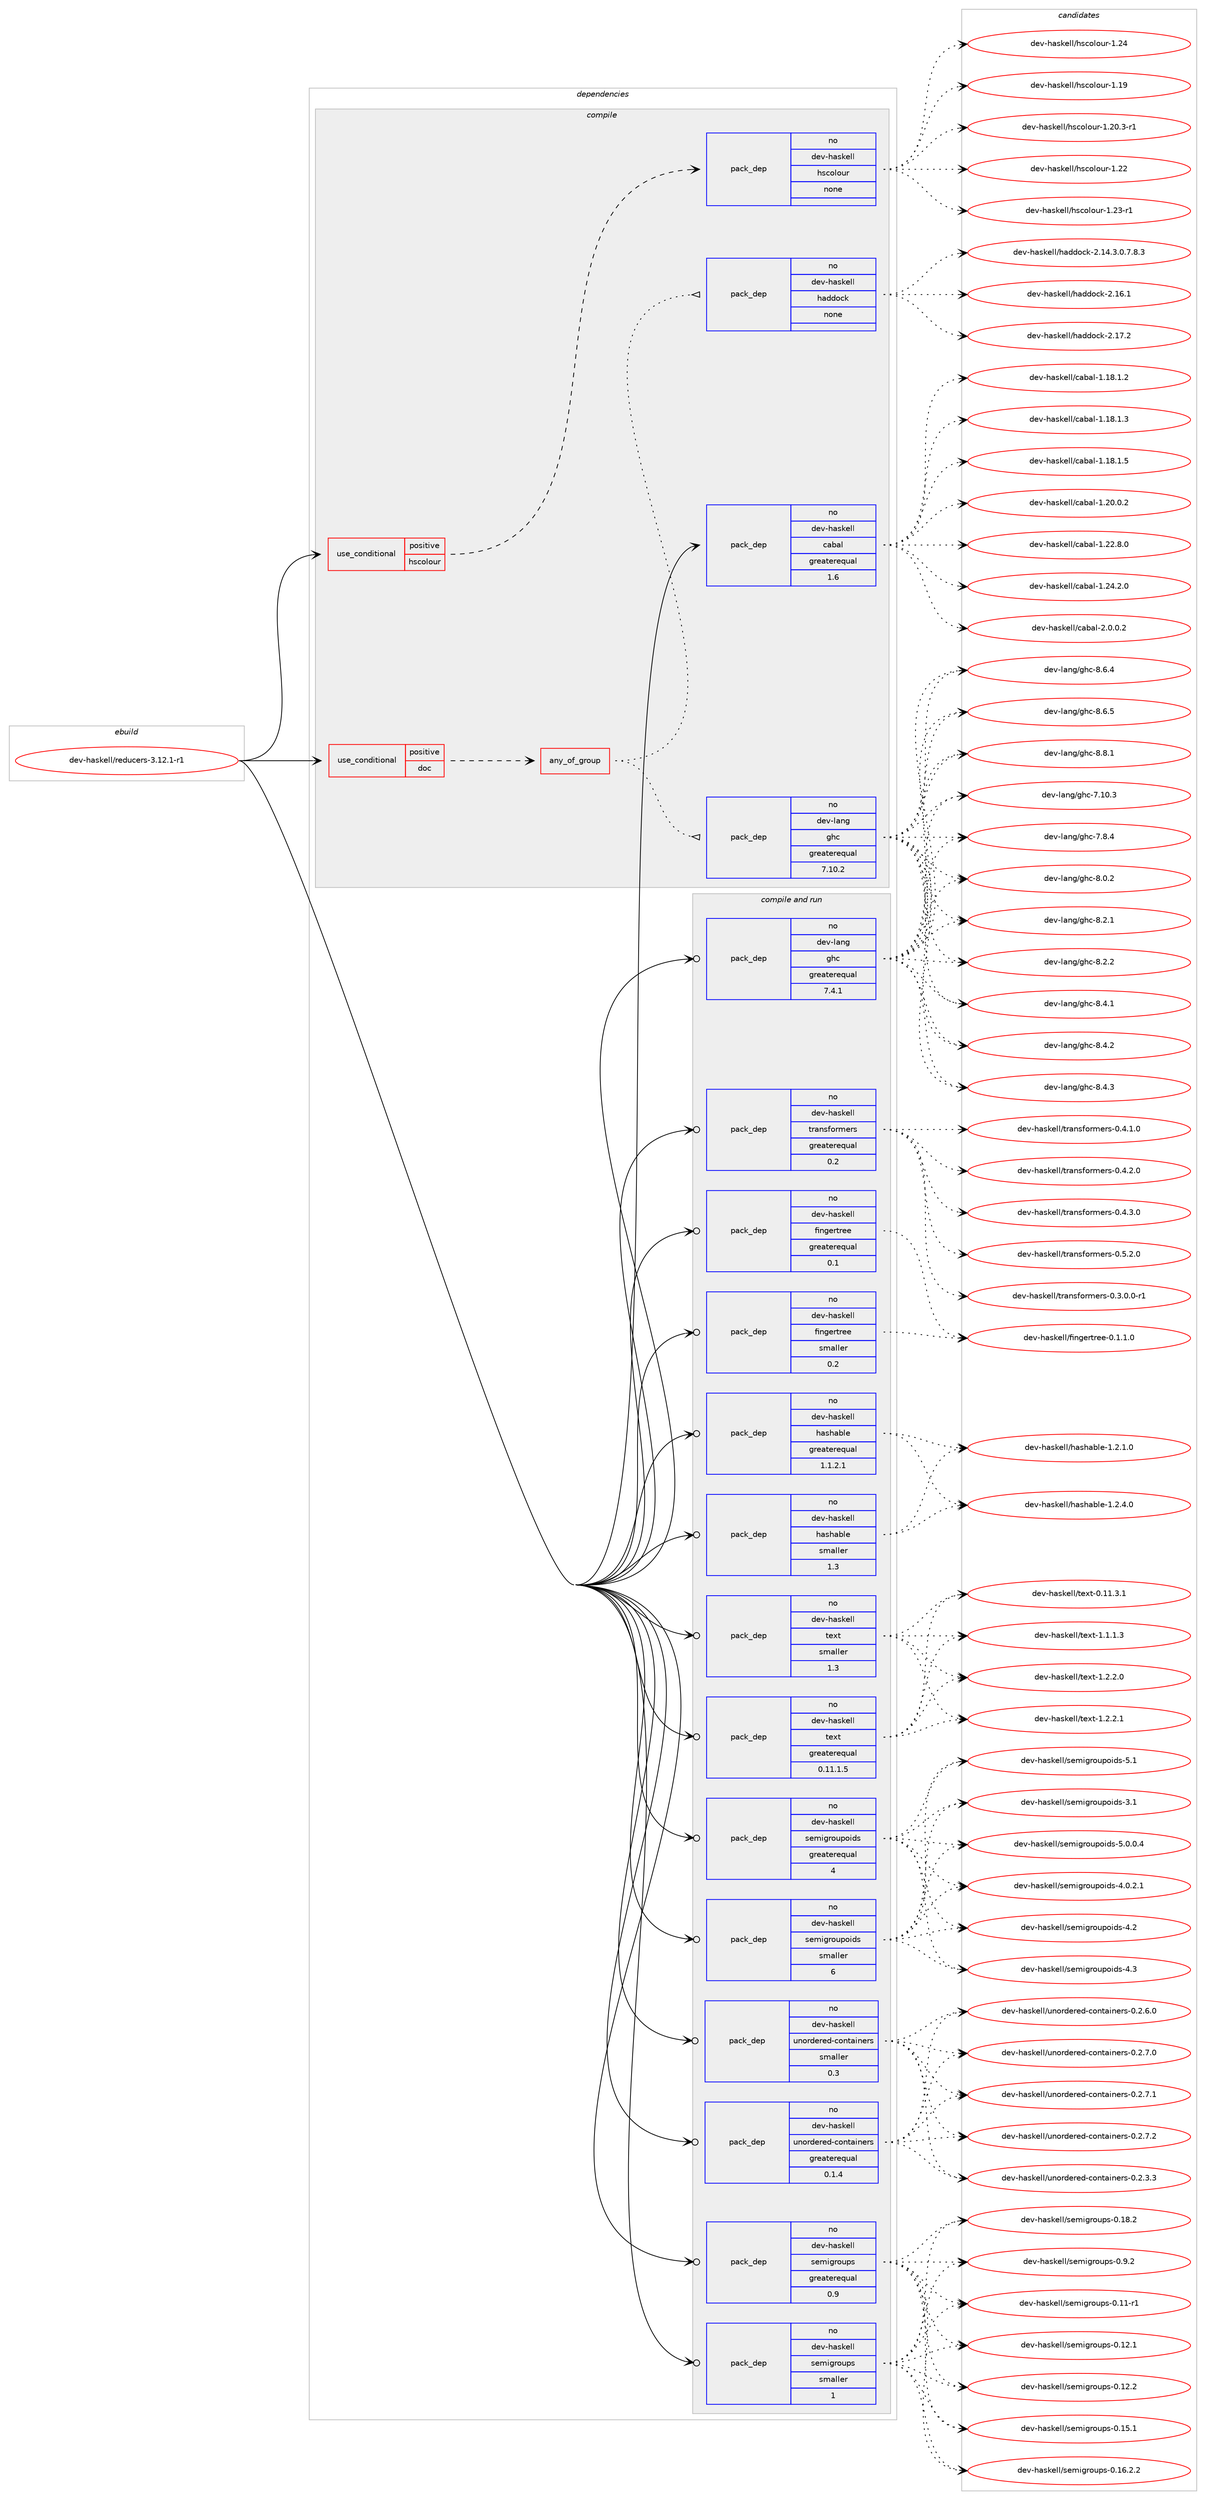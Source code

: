 digraph prolog {

# *************
# Graph options
# *************

newrank=true;
concentrate=true;
compound=true;
graph [rankdir=LR,fontname=Helvetica,fontsize=10,ranksep=1.5];#, ranksep=2.5, nodesep=0.2];
edge  [arrowhead=vee];
node  [fontname=Helvetica,fontsize=10];

# **********
# The ebuild
# **********

subgraph cluster_leftcol {
color=gray;
rank=same;
label=<<i>ebuild</i>>;
id [label="dev-haskell/reducers-3.12.1-r1", color=red, width=4, href="../dev-haskell/reducers-3.12.1-r1.svg"];
}

# ****************
# The dependencies
# ****************

subgraph cluster_midcol {
color=gray;
label=<<i>dependencies</i>>;
subgraph cluster_compile {
fillcolor="#eeeeee";
style=filled;
label=<<i>compile</i>>;
subgraph cond127321 {
dependency542446 [label=<<TABLE BORDER="0" CELLBORDER="1" CELLSPACING="0" CELLPADDING="4"><TR><TD ROWSPAN="3" CELLPADDING="10">use_conditional</TD></TR><TR><TD>positive</TD></TR><TR><TD>doc</TD></TR></TABLE>>, shape=none, color=red];
subgraph any10391 {
dependency542447 [label=<<TABLE BORDER="0" CELLBORDER="1" CELLSPACING="0" CELLPADDING="4"><TR><TD CELLPADDING="10">any_of_group</TD></TR></TABLE>>, shape=none, color=red];subgraph pack404377 {
dependency542448 [label=<<TABLE BORDER="0" CELLBORDER="1" CELLSPACING="0" CELLPADDING="4" WIDTH="220"><TR><TD ROWSPAN="6" CELLPADDING="30">pack_dep</TD></TR><TR><TD WIDTH="110">no</TD></TR><TR><TD>dev-haskell</TD></TR><TR><TD>haddock</TD></TR><TR><TD>none</TD></TR><TR><TD></TD></TR></TABLE>>, shape=none, color=blue];
}
dependency542447:e -> dependency542448:w [weight=20,style="dotted",arrowhead="oinv"];
subgraph pack404378 {
dependency542449 [label=<<TABLE BORDER="0" CELLBORDER="1" CELLSPACING="0" CELLPADDING="4" WIDTH="220"><TR><TD ROWSPAN="6" CELLPADDING="30">pack_dep</TD></TR><TR><TD WIDTH="110">no</TD></TR><TR><TD>dev-lang</TD></TR><TR><TD>ghc</TD></TR><TR><TD>greaterequal</TD></TR><TR><TD>7.10.2</TD></TR></TABLE>>, shape=none, color=blue];
}
dependency542447:e -> dependency542449:w [weight=20,style="dotted",arrowhead="oinv"];
}
dependency542446:e -> dependency542447:w [weight=20,style="dashed",arrowhead="vee"];
}
id:e -> dependency542446:w [weight=20,style="solid",arrowhead="vee"];
subgraph cond127322 {
dependency542450 [label=<<TABLE BORDER="0" CELLBORDER="1" CELLSPACING="0" CELLPADDING="4"><TR><TD ROWSPAN="3" CELLPADDING="10">use_conditional</TD></TR><TR><TD>positive</TD></TR><TR><TD>hscolour</TD></TR></TABLE>>, shape=none, color=red];
subgraph pack404379 {
dependency542451 [label=<<TABLE BORDER="0" CELLBORDER="1" CELLSPACING="0" CELLPADDING="4" WIDTH="220"><TR><TD ROWSPAN="6" CELLPADDING="30">pack_dep</TD></TR><TR><TD WIDTH="110">no</TD></TR><TR><TD>dev-haskell</TD></TR><TR><TD>hscolour</TD></TR><TR><TD>none</TD></TR><TR><TD></TD></TR></TABLE>>, shape=none, color=blue];
}
dependency542450:e -> dependency542451:w [weight=20,style="dashed",arrowhead="vee"];
}
id:e -> dependency542450:w [weight=20,style="solid",arrowhead="vee"];
subgraph pack404380 {
dependency542452 [label=<<TABLE BORDER="0" CELLBORDER="1" CELLSPACING="0" CELLPADDING="4" WIDTH="220"><TR><TD ROWSPAN="6" CELLPADDING="30">pack_dep</TD></TR><TR><TD WIDTH="110">no</TD></TR><TR><TD>dev-haskell</TD></TR><TR><TD>cabal</TD></TR><TR><TD>greaterequal</TD></TR><TR><TD>1.6</TD></TR></TABLE>>, shape=none, color=blue];
}
id:e -> dependency542452:w [weight=20,style="solid",arrowhead="vee"];
}
subgraph cluster_compileandrun {
fillcolor="#eeeeee";
style=filled;
label=<<i>compile and run</i>>;
subgraph pack404381 {
dependency542453 [label=<<TABLE BORDER="0" CELLBORDER="1" CELLSPACING="0" CELLPADDING="4" WIDTH="220"><TR><TD ROWSPAN="6" CELLPADDING="30">pack_dep</TD></TR><TR><TD WIDTH="110">no</TD></TR><TR><TD>dev-haskell</TD></TR><TR><TD>fingertree</TD></TR><TR><TD>greaterequal</TD></TR><TR><TD>0.1</TD></TR></TABLE>>, shape=none, color=blue];
}
id:e -> dependency542453:w [weight=20,style="solid",arrowhead="odotvee"];
subgraph pack404382 {
dependency542454 [label=<<TABLE BORDER="0" CELLBORDER="1" CELLSPACING="0" CELLPADDING="4" WIDTH="220"><TR><TD ROWSPAN="6" CELLPADDING="30">pack_dep</TD></TR><TR><TD WIDTH="110">no</TD></TR><TR><TD>dev-haskell</TD></TR><TR><TD>fingertree</TD></TR><TR><TD>smaller</TD></TR><TR><TD>0.2</TD></TR></TABLE>>, shape=none, color=blue];
}
id:e -> dependency542454:w [weight=20,style="solid",arrowhead="odotvee"];
subgraph pack404383 {
dependency542455 [label=<<TABLE BORDER="0" CELLBORDER="1" CELLSPACING="0" CELLPADDING="4" WIDTH="220"><TR><TD ROWSPAN="6" CELLPADDING="30">pack_dep</TD></TR><TR><TD WIDTH="110">no</TD></TR><TR><TD>dev-haskell</TD></TR><TR><TD>hashable</TD></TR><TR><TD>greaterequal</TD></TR><TR><TD>1.1.2.1</TD></TR></TABLE>>, shape=none, color=blue];
}
id:e -> dependency542455:w [weight=20,style="solid",arrowhead="odotvee"];
subgraph pack404384 {
dependency542456 [label=<<TABLE BORDER="0" CELLBORDER="1" CELLSPACING="0" CELLPADDING="4" WIDTH="220"><TR><TD ROWSPAN="6" CELLPADDING="30">pack_dep</TD></TR><TR><TD WIDTH="110">no</TD></TR><TR><TD>dev-haskell</TD></TR><TR><TD>hashable</TD></TR><TR><TD>smaller</TD></TR><TR><TD>1.3</TD></TR></TABLE>>, shape=none, color=blue];
}
id:e -> dependency542456:w [weight=20,style="solid",arrowhead="odotvee"];
subgraph pack404385 {
dependency542457 [label=<<TABLE BORDER="0" CELLBORDER="1" CELLSPACING="0" CELLPADDING="4" WIDTH="220"><TR><TD ROWSPAN="6" CELLPADDING="30">pack_dep</TD></TR><TR><TD WIDTH="110">no</TD></TR><TR><TD>dev-haskell</TD></TR><TR><TD>semigroupoids</TD></TR><TR><TD>greaterequal</TD></TR><TR><TD>4</TD></TR></TABLE>>, shape=none, color=blue];
}
id:e -> dependency542457:w [weight=20,style="solid",arrowhead="odotvee"];
subgraph pack404386 {
dependency542458 [label=<<TABLE BORDER="0" CELLBORDER="1" CELLSPACING="0" CELLPADDING="4" WIDTH="220"><TR><TD ROWSPAN="6" CELLPADDING="30">pack_dep</TD></TR><TR><TD WIDTH="110">no</TD></TR><TR><TD>dev-haskell</TD></TR><TR><TD>semigroupoids</TD></TR><TR><TD>smaller</TD></TR><TR><TD>6</TD></TR></TABLE>>, shape=none, color=blue];
}
id:e -> dependency542458:w [weight=20,style="solid",arrowhead="odotvee"];
subgraph pack404387 {
dependency542459 [label=<<TABLE BORDER="0" CELLBORDER="1" CELLSPACING="0" CELLPADDING="4" WIDTH="220"><TR><TD ROWSPAN="6" CELLPADDING="30">pack_dep</TD></TR><TR><TD WIDTH="110">no</TD></TR><TR><TD>dev-haskell</TD></TR><TR><TD>semigroups</TD></TR><TR><TD>greaterequal</TD></TR><TR><TD>0.9</TD></TR></TABLE>>, shape=none, color=blue];
}
id:e -> dependency542459:w [weight=20,style="solid",arrowhead="odotvee"];
subgraph pack404388 {
dependency542460 [label=<<TABLE BORDER="0" CELLBORDER="1" CELLSPACING="0" CELLPADDING="4" WIDTH="220"><TR><TD ROWSPAN="6" CELLPADDING="30">pack_dep</TD></TR><TR><TD WIDTH="110">no</TD></TR><TR><TD>dev-haskell</TD></TR><TR><TD>semigroups</TD></TR><TR><TD>smaller</TD></TR><TR><TD>1</TD></TR></TABLE>>, shape=none, color=blue];
}
id:e -> dependency542460:w [weight=20,style="solid",arrowhead="odotvee"];
subgraph pack404389 {
dependency542461 [label=<<TABLE BORDER="0" CELLBORDER="1" CELLSPACING="0" CELLPADDING="4" WIDTH="220"><TR><TD ROWSPAN="6" CELLPADDING="30">pack_dep</TD></TR><TR><TD WIDTH="110">no</TD></TR><TR><TD>dev-haskell</TD></TR><TR><TD>text</TD></TR><TR><TD>greaterequal</TD></TR><TR><TD>0.11.1.5</TD></TR></TABLE>>, shape=none, color=blue];
}
id:e -> dependency542461:w [weight=20,style="solid",arrowhead="odotvee"];
subgraph pack404390 {
dependency542462 [label=<<TABLE BORDER="0" CELLBORDER="1" CELLSPACING="0" CELLPADDING="4" WIDTH="220"><TR><TD ROWSPAN="6" CELLPADDING="30">pack_dep</TD></TR><TR><TD WIDTH="110">no</TD></TR><TR><TD>dev-haskell</TD></TR><TR><TD>text</TD></TR><TR><TD>smaller</TD></TR><TR><TD>1.3</TD></TR></TABLE>>, shape=none, color=blue];
}
id:e -> dependency542462:w [weight=20,style="solid",arrowhead="odotvee"];
subgraph pack404391 {
dependency542463 [label=<<TABLE BORDER="0" CELLBORDER="1" CELLSPACING="0" CELLPADDING="4" WIDTH="220"><TR><TD ROWSPAN="6" CELLPADDING="30">pack_dep</TD></TR><TR><TD WIDTH="110">no</TD></TR><TR><TD>dev-haskell</TD></TR><TR><TD>transformers</TD></TR><TR><TD>greaterequal</TD></TR><TR><TD>0.2</TD></TR></TABLE>>, shape=none, color=blue];
}
id:e -> dependency542463:w [weight=20,style="solid",arrowhead="odotvee"];
subgraph pack404392 {
dependency542464 [label=<<TABLE BORDER="0" CELLBORDER="1" CELLSPACING="0" CELLPADDING="4" WIDTH="220"><TR><TD ROWSPAN="6" CELLPADDING="30">pack_dep</TD></TR><TR><TD WIDTH="110">no</TD></TR><TR><TD>dev-haskell</TD></TR><TR><TD>unordered-containers</TD></TR><TR><TD>greaterequal</TD></TR><TR><TD>0.1.4</TD></TR></TABLE>>, shape=none, color=blue];
}
id:e -> dependency542464:w [weight=20,style="solid",arrowhead="odotvee"];
subgraph pack404393 {
dependency542465 [label=<<TABLE BORDER="0" CELLBORDER="1" CELLSPACING="0" CELLPADDING="4" WIDTH="220"><TR><TD ROWSPAN="6" CELLPADDING="30">pack_dep</TD></TR><TR><TD WIDTH="110">no</TD></TR><TR><TD>dev-haskell</TD></TR><TR><TD>unordered-containers</TD></TR><TR><TD>smaller</TD></TR><TR><TD>0.3</TD></TR></TABLE>>, shape=none, color=blue];
}
id:e -> dependency542465:w [weight=20,style="solid",arrowhead="odotvee"];
subgraph pack404394 {
dependency542466 [label=<<TABLE BORDER="0" CELLBORDER="1" CELLSPACING="0" CELLPADDING="4" WIDTH="220"><TR><TD ROWSPAN="6" CELLPADDING="30">pack_dep</TD></TR><TR><TD WIDTH="110">no</TD></TR><TR><TD>dev-lang</TD></TR><TR><TD>ghc</TD></TR><TR><TD>greaterequal</TD></TR><TR><TD>7.4.1</TD></TR></TABLE>>, shape=none, color=blue];
}
id:e -> dependency542466:w [weight=20,style="solid",arrowhead="odotvee"];
}
subgraph cluster_run {
fillcolor="#eeeeee";
style=filled;
label=<<i>run</i>>;
}
}

# **************
# The candidates
# **************

subgraph cluster_choices {
rank=same;
color=gray;
label=<<i>candidates</i>>;

subgraph choice404377 {
color=black;
nodesep=1;
choice1001011184510497115107101108108471049710010011199107455046495246514648465546564651 [label="dev-haskell/haddock-2.14.3.0.7.8.3", color=red, width=4,href="../dev-haskell/haddock-2.14.3.0.7.8.3.svg"];
choice100101118451049711510710110810847104971001001119910745504649544649 [label="dev-haskell/haddock-2.16.1", color=red, width=4,href="../dev-haskell/haddock-2.16.1.svg"];
choice100101118451049711510710110810847104971001001119910745504649554650 [label="dev-haskell/haddock-2.17.2", color=red, width=4,href="../dev-haskell/haddock-2.17.2.svg"];
dependency542448:e -> choice1001011184510497115107101108108471049710010011199107455046495246514648465546564651:w [style=dotted,weight="100"];
dependency542448:e -> choice100101118451049711510710110810847104971001001119910745504649544649:w [style=dotted,weight="100"];
dependency542448:e -> choice100101118451049711510710110810847104971001001119910745504649554650:w [style=dotted,weight="100"];
}
subgraph choice404378 {
color=black;
nodesep=1;
choice1001011184510897110103471031049945554649484651 [label="dev-lang/ghc-7.10.3", color=red, width=4,href="../dev-lang/ghc-7.10.3.svg"];
choice10010111845108971101034710310499455546564652 [label="dev-lang/ghc-7.8.4", color=red, width=4,href="../dev-lang/ghc-7.8.4.svg"];
choice10010111845108971101034710310499455646484650 [label="dev-lang/ghc-8.0.2", color=red, width=4,href="../dev-lang/ghc-8.0.2.svg"];
choice10010111845108971101034710310499455646504649 [label="dev-lang/ghc-8.2.1", color=red, width=4,href="../dev-lang/ghc-8.2.1.svg"];
choice10010111845108971101034710310499455646504650 [label="dev-lang/ghc-8.2.2", color=red, width=4,href="../dev-lang/ghc-8.2.2.svg"];
choice10010111845108971101034710310499455646524649 [label="dev-lang/ghc-8.4.1", color=red, width=4,href="../dev-lang/ghc-8.4.1.svg"];
choice10010111845108971101034710310499455646524650 [label="dev-lang/ghc-8.4.2", color=red, width=4,href="../dev-lang/ghc-8.4.2.svg"];
choice10010111845108971101034710310499455646524651 [label="dev-lang/ghc-8.4.3", color=red, width=4,href="../dev-lang/ghc-8.4.3.svg"];
choice10010111845108971101034710310499455646544652 [label="dev-lang/ghc-8.6.4", color=red, width=4,href="../dev-lang/ghc-8.6.4.svg"];
choice10010111845108971101034710310499455646544653 [label="dev-lang/ghc-8.6.5", color=red, width=4,href="../dev-lang/ghc-8.6.5.svg"];
choice10010111845108971101034710310499455646564649 [label="dev-lang/ghc-8.8.1", color=red, width=4,href="../dev-lang/ghc-8.8.1.svg"];
dependency542449:e -> choice1001011184510897110103471031049945554649484651:w [style=dotted,weight="100"];
dependency542449:e -> choice10010111845108971101034710310499455546564652:w [style=dotted,weight="100"];
dependency542449:e -> choice10010111845108971101034710310499455646484650:w [style=dotted,weight="100"];
dependency542449:e -> choice10010111845108971101034710310499455646504649:w [style=dotted,weight="100"];
dependency542449:e -> choice10010111845108971101034710310499455646504650:w [style=dotted,weight="100"];
dependency542449:e -> choice10010111845108971101034710310499455646524649:w [style=dotted,weight="100"];
dependency542449:e -> choice10010111845108971101034710310499455646524650:w [style=dotted,weight="100"];
dependency542449:e -> choice10010111845108971101034710310499455646524651:w [style=dotted,weight="100"];
dependency542449:e -> choice10010111845108971101034710310499455646544652:w [style=dotted,weight="100"];
dependency542449:e -> choice10010111845108971101034710310499455646544653:w [style=dotted,weight="100"];
dependency542449:e -> choice10010111845108971101034710310499455646564649:w [style=dotted,weight="100"];
}
subgraph choice404379 {
color=black;
nodesep=1;
choice100101118451049711510710110810847104115991111081111171144549464957 [label="dev-haskell/hscolour-1.19", color=red, width=4,href="../dev-haskell/hscolour-1.19.svg"];
choice10010111845104971151071011081084710411599111108111117114454946504846514511449 [label="dev-haskell/hscolour-1.20.3-r1", color=red, width=4,href="../dev-haskell/hscolour-1.20.3-r1.svg"];
choice100101118451049711510710110810847104115991111081111171144549465050 [label="dev-haskell/hscolour-1.22", color=red, width=4,href="../dev-haskell/hscolour-1.22.svg"];
choice1001011184510497115107101108108471041159911110811111711445494650514511449 [label="dev-haskell/hscolour-1.23-r1", color=red, width=4,href="../dev-haskell/hscolour-1.23-r1.svg"];
choice100101118451049711510710110810847104115991111081111171144549465052 [label="dev-haskell/hscolour-1.24", color=red, width=4,href="../dev-haskell/hscolour-1.24.svg"];
dependency542451:e -> choice100101118451049711510710110810847104115991111081111171144549464957:w [style=dotted,weight="100"];
dependency542451:e -> choice10010111845104971151071011081084710411599111108111117114454946504846514511449:w [style=dotted,weight="100"];
dependency542451:e -> choice100101118451049711510710110810847104115991111081111171144549465050:w [style=dotted,weight="100"];
dependency542451:e -> choice1001011184510497115107101108108471041159911110811111711445494650514511449:w [style=dotted,weight="100"];
dependency542451:e -> choice100101118451049711510710110810847104115991111081111171144549465052:w [style=dotted,weight="100"];
}
subgraph choice404380 {
color=black;
nodesep=1;
choice10010111845104971151071011081084799979897108454946495646494650 [label="dev-haskell/cabal-1.18.1.2", color=red, width=4,href="../dev-haskell/cabal-1.18.1.2.svg"];
choice10010111845104971151071011081084799979897108454946495646494651 [label="dev-haskell/cabal-1.18.1.3", color=red, width=4,href="../dev-haskell/cabal-1.18.1.3.svg"];
choice10010111845104971151071011081084799979897108454946495646494653 [label="dev-haskell/cabal-1.18.1.5", color=red, width=4,href="../dev-haskell/cabal-1.18.1.5.svg"];
choice10010111845104971151071011081084799979897108454946504846484650 [label="dev-haskell/cabal-1.20.0.2", color=red, width=4,href="../dev-haskell/cabal-1.20.0.2.svg"];
choice10010111845104971151071011081084799979897108454946505046564648 [label="dev-haskell/cabal-1.22.8.0", color=red, width=4,href="../dev-haskell/cabal-1.22.8.0.svg"];
choice10010111845104971151071011081084799979897108454946505246504648 [label="dev-haskell/cabal-1.24.2.0", color=red, width=4,href="../dev-haskell/cabal-1.24.2.0.svg"];
choice100101118451049711510710110810847999798971084550464846484650 [label="dev-haskell/cabal-2.0.0.2", color=red, width=4,href="../dev-haskell/cabal-2.0.0.2.svg"];
dependency542452:e -> choice10010111845104971151071011081084799979897108454946495646494650:w [style=dotted,weight="100"];
dependency542452:e -> choice10010111845104971151071011081084799979897108454946495646494651:w [style=dotted,weight="100"];
dependency542452:e -> choice10010111845104971151071011081084799979897108454946495646494653:w [style=dotted,weight="100"];
dependency542452:e -> choice10010111845104971151071011081084799979897108454946504846484650:w [style=dotted,weight="100"];
dependency542452:e -> choice10010111845104971151071011081084799979897108454946505046564648:w [style=dotted,weight="100"];
dependency542452:e -> choice10010111845104971151071011081084799979897108454946505246504648:w [style=dotted,weight="100"];
dependency542452:e -> choice100101118451049711510710110810847999798971084550464846484650:w [style=dotted,weight="100"];
}
subgraph choice404381 {
color=black;
nodesep=1;
choice1001011184510497115107101108108471021051101031011141161141011014548464946494648 [label="dev-haskell/fingertree-0.1.1.0", color=red, width=4,href="../dev-haskell/fingertree-0.1.1.0.svg"];
dependency542453:e -> choice1001011184510497115107101108108471021051101031011141161141011014548464946494648:w [style=dotted,weight="100"];
}
subgraph choice404382 {
color=black;
nodesep=1;
choice1001011184510497115107101108108471021051101031011141161141011014548464946494648 [label="dev-haskell/fingertree-0.1.1.0", color=red, width=4,href="../dev-haskell/fingertree-0.1.1.0.svg"];
dependency542454:e -> choice1001011184510497115107101108108471021051101031011141161141011014548464946494648:w [style=dotted,weight="100"];
}
subgraph choice404383 {
color=black;
nodesep=1;
choice1001011184510497115107101108108471049711510497981081014549465046494648 [label="dev-haskell/hashable-1.2.1.0", color=red, width=4,href="../dev-haskell/hashable-1.2.1.0.svg"];
choice1001011184510497115107101108108471049711510497981081014549465046524648 [label="dev-haskell/hashable-1.2.4.0", color=red, width=4,href="../dev-haskell/hashable-1.2.4.0.svg"];
dependency542455:e -> choice1001011184510497115107101108108471049711510497981081014549465046494648:w [style=dotted,weight="100"];
dependency542455:e -> choice1001011184510497115107101108108471049711510497981081014549465046524648:w [style=dotted,weight="100"];
}
subgraph choice404384 {
color=black;
nodesep=1;
choice1001011184510497115107101108108471049711510497981081014549465046494648 [label="dev-haskell/hashable-1.2.1.0", color=red, width=4,href="../dev-haskell/hashable-1.2.1.0.svg"];
choice1001011184510497115107101108108471049711510497981081014549465046524648 [label="dev-haskell/hashable-1.2.4.0", color=red, width=4,href="../dev-haskell/hashable-1.2.4.0.svg"];
dependency542456:e -> choice1001011184510497115107101108108471049711510497981081014549465046494648:w [style=dotted,weight="100"];
dependency542456:e -> choice1001011184510497115107101108108471049711510497981081014549465046524648:w [style=dotted,weight="100"];
}
subgraph choice404385 {
color=black;
nodesep=1;
choice10010111845104971151071011081084711510110910510311411111711211110510011545514649 [label="dev-haskell/semigroupoids-3.1", color=red, width=4,href="../dev-haskell/semigroupoids-3.1.svg"];
choice1001011184510497115107101108108471151011091051031141111171121111051001154552464846504649 [label="dev-haskell/semigroupoids-4.0.2.1", color=red, width=4,href="../dev-haskell/semigroupoids-4.0.2.1.svg"];
choice10010111845104971151071011081084711510110910510311411111711211110510011545524650 [label="dev-haskell/semigroupoids-4.2", color=red, width=4,href="../dev-haskell/semigroupoids-4.2.svg"];
choice10010111845104971151071011081084711510110910510311411111711211110510011545524651 [label="dev-haskell/semigroupoids-4.3", color=red, width=4,href="../dev-haskell/semigroupoids-4.3.svg"];
choice1001011184510497115107101108108471151011091051031141111171121111051001154553464846484652 [label="dev-haskell/semigroupoids-5.0.0.4", color=red, width=4,href="../dev-haskell/semigroupoids-5.0.0.4.svg"];
choice10010111845104971151071011081084711510110910510311411111711211110510011545534649 [label="dev-haskell/semigroupoids-5.1", color=red, width=4,href="../dev-haskell/semigroupoids-5.1.svg"];
dependency542457:e -> choice10010111845104971151071011081084711510110910510311411111711211110510011545514649:w [style=dotted,weight="100"];
dependency542457:e -> choice1001011184510497115107101108108471151011091051031141111171121111051001154552464846504649:w [style=dotted,weight="100"];
dependency542457:e -> choice10010111845104971151071011081084711510110910510311411111711211110510011545524650:w [style=dotted,weight="100"];
dependency542457:e -> choice10010111845104971151071011081084711510110910510311411111711211110510011545524651:w [style=dotted,weight="100"];
dependency542457:e -> choice1001011184510497115107101108108471151011091051031141111171121111051001154553464846484652:w [style=dotted,weight="100"];
dependency542457:e -> choice10010111845104971151071011081084711510110910510311411111711211110510011545534649:w [style=dotted,weight="100"];
}
subgraph choice404386 {
color=black;
nodesep=1;
choice10010111845104971151071011081084711510110910510311411111711211110510011545514649 [label="dev-haskell/semigroupoids-3.1", color=red, width=4,href="../dev-haskell/semigroupoids-3.1.svg"];
choice1001011184510497115107101108108471151011091051031141111171121111051001154552464846504649 [label="dev-haskell/semigroupoids-4.0.2.1", color=red, width=4,href="../dev-haskell/semigroupoids-4.0.2.1.svg"];
choice10010111845104971151071011081084711510110910510311411111711211110510011545524650 [label="dev-haskell/semigroupoids-4.2", color=red, width=4,href="../dev-haskell/semigroupoids-4.2.svg"];
choice10010111845104971151071011081084711510110910510311411111711211110510011545524651 [label="dev-haskell/semigroupoids-4.3", color=red, width=4,href="../dev-haskell/semigroupoids-4.3.svg"];
choice1001011184510497115107101108108471151011091051031141111171121111051001154553464846484652 [label="dev-haskell/semigroupoids-5.0.0.4", color=red, width=4,href="../dev-haskell/semigroupoids-5.0.0.4.svg"];
choice10010111845104971151071011081084711510110910510311411111711211110510011545534649 [label="dev-haskell/semigroupoids-5.1", color=red, width=4,href="../dev-haskell/semigroupoids-5.1.svg"];
dependency542458:e -> choice10010111845104971151071011081084711510110910510311411111711211110510011545514649:w [style=dotted,weight="100"];
dependency542458:e -> choice1001011184510497115107101108108471151011091051031141111171121111051001154552464846504649:w [style=dotted,weight="100"];
dependency542458:e -> choice10010111845104971151071011081084711510110910510311411111711211110510011545524650:w [style=dotted,weight="100"];
dependency542458:e -> choice10010111845104971151071011081084711510110910510311411111711211110510011545524651:w [style=dotted,weight="100"];
dependency542458:e -> choice1001011184510497115107101108108471151011091051031141111171121111051001154553464846484652:w [style=dotted,weight="100"];
dependency542458:e -> choice10010111845104971151071011081084711510110910510311411111711211110510011545534649:w [style=dotted,weight="100"];
}
subgraph choice404387 {
color=black;
nodesep=1;
choice10010111845104971151071011081084711510110910510311411111711211545484649494511449 [label="dev-haskell/semigroups-0.11-r1", color=red, width=4,href="../dev-haskell/semigroups-0.11-r1.svg"];
choice10010111845104971151071011081084711510110910510311411111711211545484649504649 [label="dev-haskell/semigroups-0.12.1", color=red, width=4,href="../dev-haskell/semigroups-0.12.1.svg"];
choice10010111845104971151071011081084711510110910510311411111711211545484649504650 [label="dev-haskell/semigroups-0.12.2", color=red, width=4,href="../dev-haskell/semigroups-0.12.2.svg"];
choice10010111845104971151071011081084711510110910510311411111711211545484649534649 [label="dev-haskell/semigroups-0.15.1", color=red, width=4,href="../dev-haskell/semigroups-0.15.1.svg"];
choice100101118451049711510710110810847115101109105103114111117112115454846495446504650 [label="dev-haskell/semigroups-0.16.2.2", color=red, width=4,href="../dev-haskell/semigroups-0.16.2.2.svg"];
choice10010111845104971151071011081084711510110910510311411111711211545484649564650 [label="dev-haskell/semigroups-0.18.2", color=red, width=4,href="../dev-haskell/semigroups-0.18.2.svg"];
choice100101118451049711510710110810847115101109105103114111117112115454846574650 [label="dev-haskell/semigroups-0.9.2", color=red, width=4,href="../dev-haskell/semigroups-0.9.2.svg"];
dependency542459:e -> choice10010111845104971151071011081084711510110910510311411111711211545484649494511449:w [style=dotted,weight="100"];
dependency542459:e -> choice10010111845104971151071011081084711510110910510311411111711211545484649504649:w [style=dotted,weight="100"];
dependency542459:e -> choice10010111845104971151071011081084711510110910510311411111711211545484649504650:w [style=dotted,weight="100"];
dependency542459:e -> choice10010111845104971151071011081084711510110910510311411111711211545484649534649:w [style=dotted,weight="100"];
dependency542459:e -> choice100101118451049711510710110810847115101109105103114111117112115454846495446504650:w [style=dotted,weight="100"];
dependency542459:e -> choice10010111845104971151071011081084711510110910510311411111711211545484649564650:w [style=dotted,weight="100"];
dependency542459:e -> choice100101118451049711510710110810847115101109105103114111117112115454846574650:w [style=dotted,weight="100"];
}
subgraph choice404388 {
color=black;
nodesep=1;
choice10010111845104971151071011081084711510110910510311411111711211545484649494511449 [label="dev-haskell/semigroups-0.11-r1", color=red, width=4,href="../dev-haskell/semigroups-0.11-r1.svg"];
choice10010111845104971151071011081084711510110910510311411111711211545484649504649 [label="dev-haskell/semigroups-0.12.1", color=red, width=4,href="../dev-haskell/semigroups-0.12.1.svg"];
choice10010111845104971151071011081084711510110910510311411111711211545484649504650 [label="dev-haskell/semigroups-0.12.2", color=red, width=4,href="../dev-haskell/semigroups-0.12.2.svg"];
choice10010111845104971151071011081084711510110910510311411111711211545484649534649 [label="dev-haskell/semigroups-0.15.1", color=red, width=4,href="../dev-haskell/semigroups-0.15.1.svg"];
choice100101118451049711510710110810847115101109105103114111117112115454846495446504650 [label="dev-haskell/semigroups-0.16.2.2", color=red, width=4,href="../dev-haskell/semigroups-0.16.2.2.svg"];
choice10010111845104971151071011081084711510110910510311411111711211545484649564650 [label="dev-haskell/semigroups-0.18.2", color=red, width=4,href="../dev-haskell/semigroups-0.18.2.svg"];
choice100101118451049711510710110810847115101109105103114111117112115454846574650 [label="dev-haskell/semigroups-0.9.2", color=red, width=4,href="../dev-haskell/semigroups-0.9.2.svg"];
dependency542460:e -> choice10010111845104971151071011081084711510110910510311411111711211545484649494511449:w [style=dotted,weight="100"];
dependency542460:e -> choice10010111845104971151071011081084711510110910510311411111711211545484649504649:w [style=dotted,weight="100"];
dependency542460:e -> choice10010111845104971151071011081084711510110910510311411111711211545484649504650:w [style=dotted,weight="100"];
dependency542460:e -> choice10010111845104971151071011081084711510110910510311411111711211545484649534649:w [style=dotted,weight="100"];
dependency542460:e -> choice100101118451049711510710110810847115101109105103114111117112115454846495446504650:w [style=dotted,weight="100"];
dependency542460:e -> choice10010111845104971151071011081084711510110910510311411111711211545484649564650:w [style=dotted,weight="100"];
dependency542460:e -> choice100101118451049711510710110810847115101109105103114111117112115454846574650:w [style=dotted,weight="100"];
}
subgraph choice404389 {
color=black;
nodesep=1;
choice100101118451049711510710110810847116101120116454846494946514649 [label="dev-haskell/text-0.11.3.1", color=red, width=4,href="../dev-haskell/text-0.11.3.1.svg"];
choice1001011184510497115107101108108471161011201164549464946494651 [label="dev-haskell/text-1.1.1.3", color=red, width=4,href="../dev-haskell/text-1.1.1.3.svg"];
choice1001011184510497115107101108108471161011201164549465046504648 [label="dev-haskell/text-1.2.2.0", color=red, width=4,href="../dev-haskell/text-1.2.2.0.svg"];
choice1001011184510497115107101108108471161011201164549465046504649 [label="dev-haskell/text-1.2.2.1", color=red, width=4,href="../dev-haskell/text-1.2.2.1.svg"];
dependency542461:e -> choice100101118451049711510710110810847116101120116454846494946514649:w [style=dotted,weight="100"];
dependency542461:e -> choice1001011184510497115107101108108471161011201164549464946494651:w [style=dotted,weight="100"];
dependency542461:e -> choice1001011184510497115107101108108471161011201164549465046504648:w [style=dotted,weight="100"];
dependency542461:e -> choice1001011184510497115107101108108471161011201164549465046504649:w [style=dotted,weight="100"];
}
subgraph choice404390 {
color=black;
nodesep=1;
choice100101118451049711510710110810847116101120116454846494946514649 [label="dev-haskell/text-0.11.3.1", color=red, width=4,href="../dev-haskell/text-0.11.3.1.svg"];
choice1001011184510497115107101108108471161011201164549464946494651 [label="dev-haskell/text-1.1.1.3", color=red, width=4,href="../dev-haskell/text-1.1.1.3.svg"];
choice1001011184510497115107101108108471161011201164549465046504648 [label="dev-haskell/text-1.2.2.0", color=red, width=4,href="../dev-haskell/text-1.2.2.0.svg"];
choice1001011184510497115107101108108471161011201164549465046504649 [label="dev-haskell/text-1.2.2.1", color=red, width=4,href="../dev-haskell/text-1.2.2.1.svg"];
dependency542462:e -> choice100101118451049711510710110810847116101120116454846494946514649:w [style=dotted,weight="100"];
dependency542462:e -> choice1001011184510497115107101108108471161011201164549464946494651:w [style=dotted,weight="100"];
dependency542462:e -> choice1001011184510497115107101108108471161011201164549465046504648:w [style=dotted,weight="100"];
dependency542462:e -> choice1001011184510497115107101108108471161011201164549465046504649:w [style=dotted,weight="100"];
}
subgraph choice404391 {
color=black;
nodesep=1;
choice1001011184510497115107101108108471161149711011510211111410910111411545484651464846484511449 [label="dev-haskell/transformers-0.3.0.0-r1", color=red, width=4,href="../dev-haskell/transformers-0.3.0.0-r1.svg"];
choice100101118451049711510710110810847116114971101151021111141091011141154548465246494648 [label="dev-haskell/transformers-0.4.1.0", color=red, width=4,href="../dev-haskell/transformers-0.4.1.0.svg"];
choice100101118451049711510710110810847116114971101151021111141091011141154548465246504648 [label="dev-haskell/transformers-0.4.2.0", color=red, width=4,href="../dev-haskell/transformers-0.4.2.0.svg"];
choice100101118451049711510710110810847116114971101151021111141091011141154548465246514648 [label="dev-haskell/transformers-0.4.3.0", color=red, width=4,href="../dev-haskell/transformers-0.4.3.0.svg"];
choice100101118451049711510710110810847116114971101151021111141091011141154548465346504648 [label="dev-haskell/transformers-0.5.2.0", color=red, width=4,href="../dev-haskell/transformers-0.5.2.0.svg"];
dependency542463:e -> choice1001011184510497115107101108108471161149711011510211111410910111411545484651464846484511449:w [style=dotted,weight="100"];
dependency542463:e -> choice100101118451049711510710110810847116114971101151021111141091011141154548465246494648:w [style=dotted,weight="100"];
dependency542463:e -> choice100101118451049711510710110810847116114971101151021111141091011141154548465246504648:w [style=dotted,weight="100"];
dependency542463:e -> choice100101118451049711510710110810847116114971101151021111141091011141154548465246514648:w [style=dotted,weight="100"];
dependency542463:e -> choice100101118451049711510710110810847116114971101151021111141091011141154548465346504648:w [style=dotted,weight="100"];
}
subgraph choice404392 {
color=black;
nodesep=1;
choice1001011184510497115107101108108471171101111141001011141011004599111110116971051101011141154548465046514651 [label="dev-haskell/unordered-containers-0.2.3.3", color=red, width=4,href="../dev-haskell/unordered-containers-0.2.3.3.svg"];
choice1001011184510497115107101108108471171101111141001011141011004599111110116971051101011141154548465046544648 [label="dev-haskell/unordered-containers-0.2.6.0", color=red, width=4,href="../dev-haskell/unordered-containers-0.2.6.0.svg"];
choice1001011184510497115107101108108471171101111141001011141011004599111110116971051101011141154548465046554648 [label="dev-haskell/unordered-containers-0.2.7.0", color=red, width=4,href="../dev-haskell/unordered-containers-0.2.7.0.svg"];
choice1001011184510497115107101108108471171101111141001011141011004599111110116971051101011141154548465046554649 [label="dev-haskell/unordered-containers-0.2.7.1", color=red, width=4,href="../dev-haskell/unordered-containers-0.2.7.1.svg"];
choice1001011184510497115107101108108471171101111141001011141011004599111110116971051101011141154548465046554650 [label="dev-haskell/unordered-containers-0.2.7.2", color=red, width=4,href="../dev-haskell/unordered-containers-0.2.7.2.svg"];
dependency542464:e -> choice1001011184510497115107101108108471171101111141001011141011004599111110116971051101011141154548465046514651:w [style=dotted,weight="100"];
dependency542464:e -> choice1001011184510497115107101108108471171101111141001011141011004599111110116971051101011141154548465046544648:w [style=dotted,weight="100"];
dependency542464:e -> choice1001011184510497115107101108108471171101111141001011141011004599111110116971051101011141154548465046554648:w [style=dotted,weight="100"];
dependency542464:e -> choice1001011184510497115107101108108471171101111141001011141011004599111110116971051101011141154548465046554649:w [style=dotted,weight="100"];
dependency542464:e -> choice1001011184510497115107101108108471171101111141001011141011004599111110116971051101011141154548465046554650:w [style=dotted,weight="100"];
}
subgraph choice404393 {
color=black;
nodesep=1;
choice1001011184510497115107101108108471171101111141001011141011004599111110116971051101011141154548465046514651 [label="dev-haskell/unordered-containers-0.2.3.3", color=red, width=4,href="../dev-haskell/unordered-containers-0.2.3.3.svg"];
choice1001011184510497115107101108108471171101111141001011141011004599111110116971051101011141154548465046544648 [label="dev-haskell/unordered-containers-0.2.6.0", color=red, width=4,href="../dev-haskell/unordered-containers-0.2.6.0.svg"];
choice1001011184510497115107101108108471171101111141001011141011004599111110116971051101011141154548465046554648 [label="dev-haskell/unordered-containers-0.2.7.0", color=red, width=4,href="../dev-haskell/unordered-containers-0.2.7.0.svg"];
choice1001011184510497115107101108108471171101111141001011141011004599111110116971051101011141154548465046554649 [label="dev-haskell/unordered-containers-0.2.7.1", color=red, width=4,href="../dev-haskell/unordered-containers-0.2.7.1.svg"];
choice1001011184510497115107101108108471171101111141001011141011004599111110116971051101011141154548465046554650 [label="dev-haskell/unordered-containers-0.2.7.2", color=red, width=4,href="../dev-haskell/unordered-containers-0.2.7.2.svg"];
dependency542465:e -> choice1001011184510497115107101108108471171101111141001011141011004599111110116971051101011141154548465046514651:w [style=dotted,weight="100"];
dependency542465:e -> choice1001011184510497115107101108108471171101111141001011141011004599111110116971051101011141154548465046544648:w [style=dotted,weight="100"];
dependency542465:e -> choice1001011184510497115107101108108471171101111141001011141011004599111110116971051101011141154548465046554648:w [style=dotted,weight="100"];
dependency542465:e -> choice1001011184510497115107101108108471171101111141001011141011004599111110116971051101011141154548465046554649:w [style=dotted,weight="100"];
dependency542465:e -> choice1001011184510497115107101108108471171101111141001011141011004599111110116971051101011141154548465046554650:w [style=dotted,weight="100"];
}
subgraph choice404394 {
color=black;
nodesep=1;
choice1001011184510897110103471031049945554649484651 [label="dev-lang/ghc-7.10.3", color=red, width=4,href="../dev-lang/ghc-7.10.3.svg"];
choice10010111845108971101034710310499455546564652 [label="dev-lang/ghc-7.8.4", color=red, width=4,href="../dev-lang/ghc-7.8.4.svg"];
choice10010111845108971101034710310499455646484650 [label="dev-lang/ghc-8.0.2", color=red, width=4,href="../dev-lang/ghc-8.0.2.svg"];
choice10010111845108971101034710310499455646504649 [label="dev-lang/ghc-8.2.1", color=red, width=4,href="../dev-lang/ghc-8.2.1.svg"];
choice10010111845108971101034710310499455646504650 [label="dev-lang/ghc-8.2.2", color=red, width=4,href="../dev-lang/ghc-8.2.2.svg"];
choice10010111845108971101034710310499455646524649 [label="dev-lang/ghc-8.4.1", color=red, width=4,href="../dev-lang/ghc-8.4.1.svg"];
choice10010111845108971101034710310499455646524650 [label="dev-lang/ghc-8.4.2", color=red, width=4,href="../dev-lang/ghc-8.4.2.svg"];
choice10010111845108971101034710310499455646524651 [label="dev-lang/ghc-8.4.3", color=red, width=4,href="../dev-lang/ghc-8.4.3.svg"];
choice10010111845108971101034710310499455646544652 [label="dev-lang/ghc-8.6.4", color=red, width=4,href="../dev-lang/ghc-8.6.4.svg"];
choice10010111845108971101034710310499455646544653 [label="dev-lang/ghc-8.6.5", color=red, width=4,href="../dev-lang/ghc-8.6.5.svg"];
choice10010111845108971101034710310499455646564649 [label="dev-lang/ghc-8.8.1", color=red, width=4,href="../dev-lang/ghc-8.8.1.svg"];
dependency542466:e -> choice1001011184510897110103471031049945554649484651:w [style=dotted,weight="100"];
dependency542466:e -> choice10010111845108971101034710310499455546564652:w [style=dotted,weight="100"];
dependency542466:e -> choice10010111845108971101034710310499455646484650:w [style=dotted,weight="100"];
dependency542466:e -> choice10010111845108971101034710310499455646504649:w [style=dotted,weight="100"];
dependency542466:e -> choice10010111845108971101034710310499455646504650:w [style=dotted,weight="100"];
dependency542466:e -> choice10010111845108971101034710310499455646524649:w [style=dotted,weight="100"];
dependency542466:e -> choice10010111845108971101034710310499455646524650:w [style=dotted,weight="100"];
dependency542466:e -> choice10010111845108971101034710310499455646524651:w [style=dotted,weight="100"];
dependency542466:e -> choice10010111845108971101034710310499455646544652:w [style=dotted,weight="100"];
dependency542466:e -> choice10010111845108971101034710310499455646544653:w [style=dotted,weight="100"];
dependency542466:e -> choice10010111845108971101034710310499455646564649:w [style=dotted,weight="100"];
}
}

}
